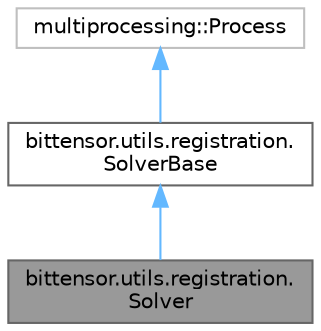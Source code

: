 digraph "bittensor.utils.registration.Solver"
{
 // LATEX_PDF_SIZE
  bgcolor="transparent";
  edge [fontname=Helvetica,fontsize=10,labelfontname=Helvetica,labelfontsize=10];
  node [fontname=Helvetica,fontsize=10,shape=box,height=0.2,width=0.4];
  Node1 [label="bittensor.utils.registration.\lSolver",height=0.2,width=0.4,color="gray40", fillcolor="grey60", style="filled", fontcolor="black",tooltip=" "];
  Node2 -> Node1 [dir="back",color="steelblue1",style="solid"];
  Node2 [label="bittensor.utils.registration.\lSolverBase",height=0.2,width=0.4,color="gray40", fillcolor="white", style="filled",URL="$classbittensor_1_1utils_1_1registration_1_1_solver_base.html",tooltip=" "];
  Node3 -> Node2 [dir="back",color="steelblue1",style="solid"];
  Node3 [label="multiprocessing::Process",height=0.2,width=0.4,color="grey75", fillcolor="white", style="filled",tooltip=" "];
}
